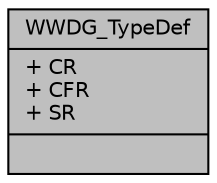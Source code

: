 digraph "WWDG_TypeDef"
{
  edge [fontname="Helvetica",fontsize="10",labelfontname="Helvetica",labelfontsize="10"];
  node [fontname="Helvetica",fontsize="10",shape=record];
  Node1 [label="{WWDG_TypeDef\n|+ CR\l+ CFR\l+ SR\l|}",height=0.2,width=0.4,color="black", fillcolor="grey75", style="filled", fontcolor="black"];
}
